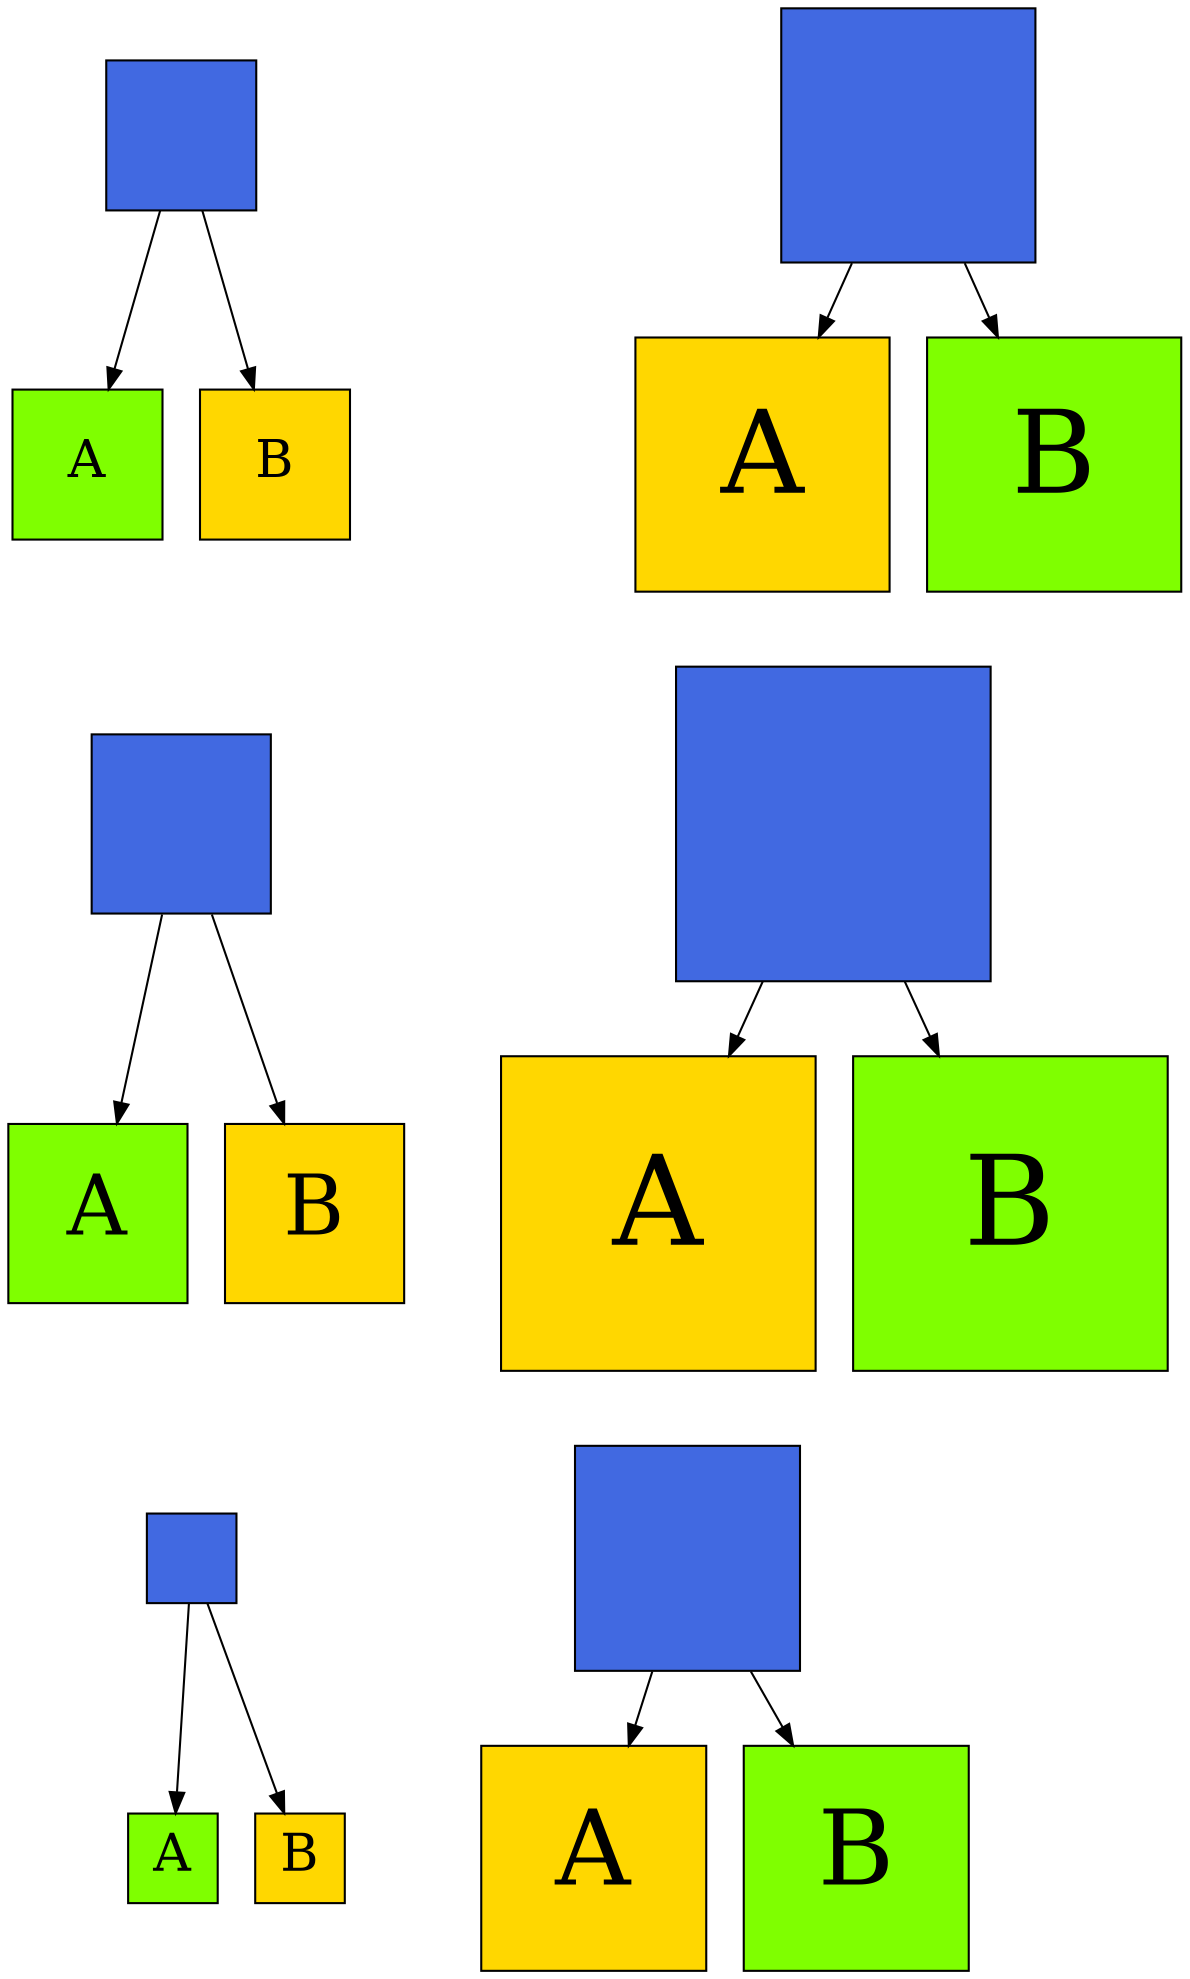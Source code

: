 digraph ensemble {
    graph [dpi=300]
    rankdir=""

    root1 [label="", shape="rectangle", style="filled", fillcolor="royalblue", height=1, width=1]
    leaf11 [label="A", shape="rectangle", style="filled", fillcolor="chartreuse", height=1, width=1, fontsize=25]
    leaf12 [label="B", shape="rectangle", style="filled", fillcolor="gold", height=1, width=1, fontsize=25]

    root2 [label="", shape="rectangle", style="filled", fillcolor="royalblue", height=1.2, width=1.2]
    leaf21 [label="A", shape="rectangle", style="filled", fillcolor="chartreuse", height=1.2, width=1.2, fontsize=40]
    leaf22 [label="B", shape="rectangle", style="filled", fillcolor="gold", height=1.2, width=1.2, fontsize=40]
    
    root3 [label="", shape="rectangle", style="filled", fillcolor="royalblue", height=0.6, width=0.6]
    leaf31 [label="A", shape="rectangle", style="filled", fillcolor="chartreuse", height=0.6, width=0.6, fontsize=25]
    leaf32 [label="B", shape="rectangle", style="filled", fillcolor="gold", height=0.6, width=0.6, fontsize=25]
    
    root4 [label="", shape="rectangle", style="filled", fillcolor="royalblue", height=1.7, width=1.7]
    leaf41 [label="A", shape="rectangle", style="filled", fillcolor="gold", height=1.7, width=1.7, fontsize=55]
    leaf42 [label="B", shape="rectangle", style="filled", fillcolor="chartreuse", height=1.7, width=1.7, fontsize=55]
    
    root5 [label="", shape="rectangle", style="filled", fillcolor="royalblue", height=2.1, width=2.1]
    leaf51 [label="A", shape="rectangle", style="filled", fillcolor="gold", height=2.1, width=2.1, fontsize=60]
    leaf52 [label="B", shape="rectangle", style="filled", fillcolor="chartreuse", height=2.1, width=2.1, fontsize=60]
    
    root6 [label="", shape="rectangle", style="filled", fillcolor="royalblue", height=1.5, width=1.5]
    leaf61 [label="A", shape="rectangle", style="filled", fillcolor="gold", height=1.5, width=1.5, fontsize=50]
    leaf62 [label="B", shape="rectangle", style="filled", fillcolor="chartreuse", height=1.5, width=1.5, fontsize=50]

    root1 -> leaf11
    root1 -> leaf12
    root2 -> leaf21
    root2 -> leaf22
    root3 -> leaf31
    root3 -> leaf32
    root4 -> leaf41
    root4 -> leaf42
    root5 -> leaf51
    root5 -> leaf52
    root6 -> leaf61
    root6 -> leaf62

    leaf11 -> root2 [style="invis"]
    leaf12 -> root2 [style="invis"]
    leaf21 -> root3 [style="invis"]
    leaf22 -> root3 [style="invis"]

    leaf41 -> root5 [style="invis"]
    leaf42 -> root5 [style="invis"]
    leaf51 -> root6 [style="invis"]
    leaf52 -> root6 [style="invis"]

    {rank="same"; root1}
    {rank="same"; leaf11, leaf12}
    {rank="same"; root2}
    {rank="same"; leaf21, leaf22}
    {rank="same"; root3}
    {rank="same"; leaf31, leaf32}


}